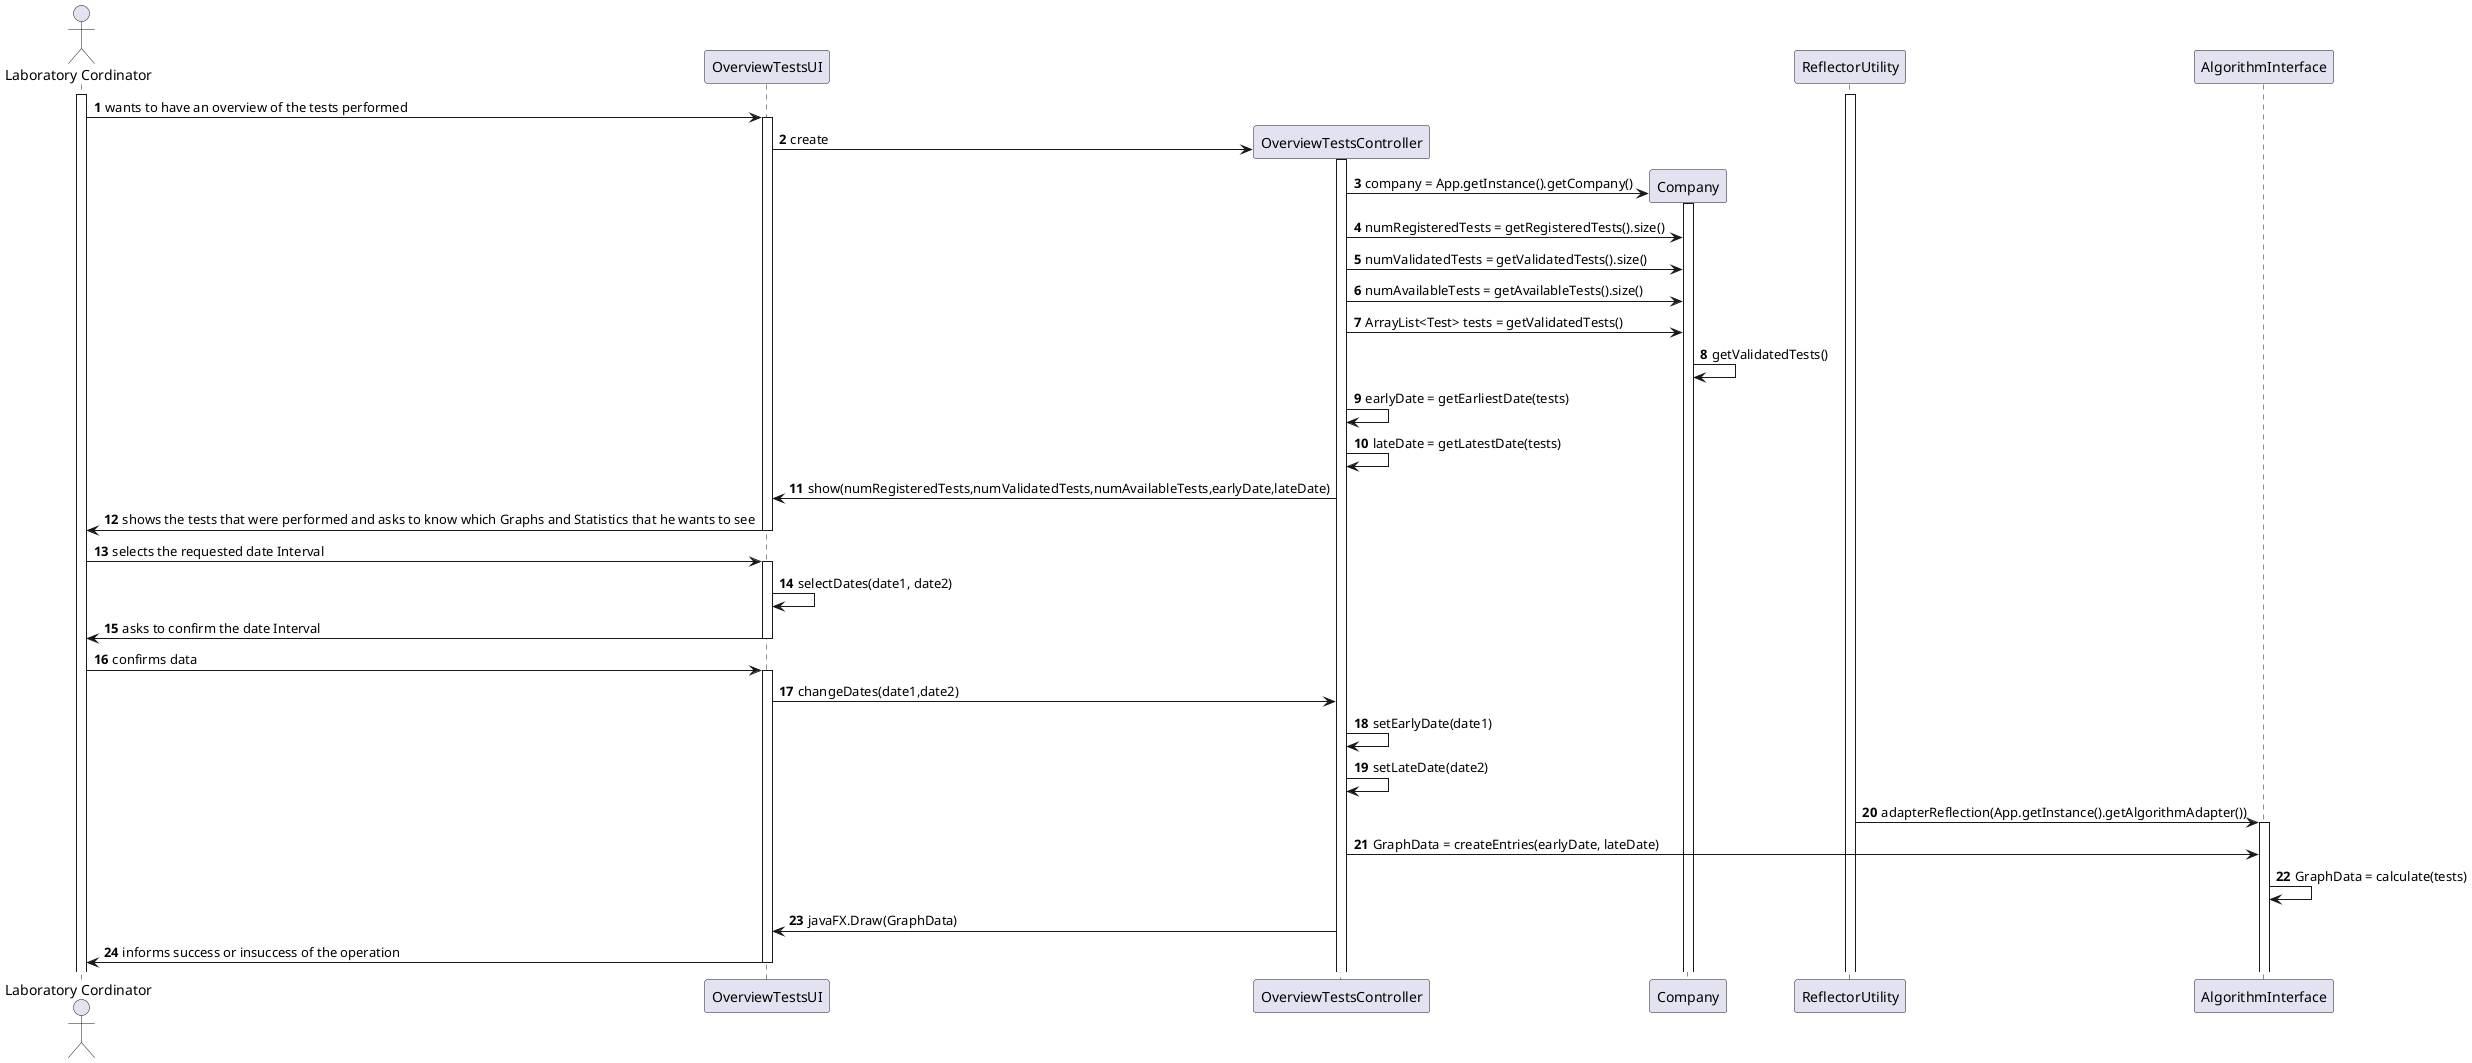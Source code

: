 @startuml
'https://plantuml.com/sequence-diagram

autonumber

actor  "Laboratory Cordinator" as LC

participant OverviewTestsUI

participant OverviewTestsController
participant Company
participant ReflectorUtility
participant AlgorithmInterface
activate ReflectorUtility

activate LC


LC -> OverviewTestsUI: wants to have an overview of the tests performed
activate OverviewTestsUI

OverviewTestsUI -> OverviewTestsController ** : create
activate OverviewTestsController

OverviewTestsController -> Company ** : company = App.getInstance().getCompany()
activate Company

OverviewTestsController -> Company : numRegisteredTests = getRegisteredTests().size()
OverviewTestsController -> Company : numValidatedTests = getValidatedTests().size()
OverviewTestsController -> Company : numAvailableTests = getAvailableTests().size()
OverviewTestsController -> Company : ArrayList<Test> tests = getValidatedTests()
Company -> Company : getValidatedTests()

OverviewTestsController -> OverviewTestsController : earlyDate = getEarliestDate(tests)
OverviewTestsController -> OverviewTestsController : lateDate = getLatestDate(tests)

OverviewTestsUI <- OverviewTestsController : show(numRegisteredTests,numValidatedTests,numAvailableTests,earlyDate,lateDate)

OverviewTestsUI -> LC: shows the tests that were performed and asks to know which Graphs and Statistics that he wants to see


deactivate OverviewTestsUI

LC -> OverviewTestsUI: selects the requested date Interval

activate OverviewTestsUI

OverviewTestsUI -> OverviewTestsUI : selectDates(date1, date2)

OverviewTestsUI -> LC: asks to confirm the date Interval

deactivate OverviewTestsUI

LC -> OverviewTestsUI: confirms data
activate OverviewTestsUI

OverviewTestsUI -> OverviewTestsController : changeDates(date1,date2)

OverviewTestsController -> OverviewTestsController : setEarlyDate(date1)
OverviewTestsController -> OverviewTestsController : setLateDate(date2)

ReflectorUtility -> AlgorithmInterface  : adapterReflection(App.getInstance().getAlgorithmAdapter())
activate AlgorithmInterface
OverviewTestsController -> AlgorithmInterface : GraphData = createEntries(earlyDate, lateDate)


AlgorithmInterface -> AlgorithmInterface : GraphData = calculate(tests)
OverviewTestsUI <- OverviewTestsController : javaFX.Draw(GraphData)
OverviewTestsUI -> LC: informs success or insuccess of the operation

deactivate OverviewTestsUI

@enduml
